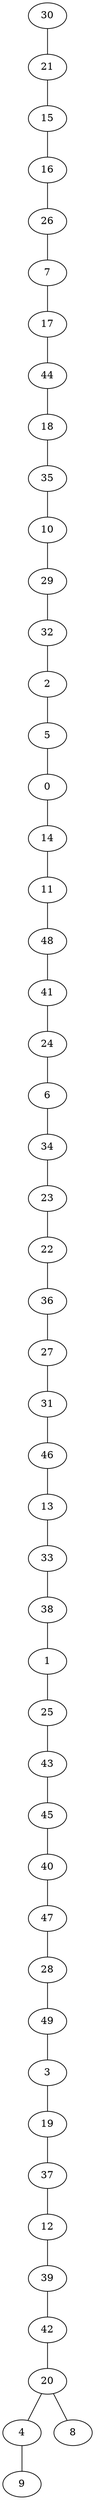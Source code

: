 graph {
  30 -- 21;
  21 -- 15;
  15 -- 16;
  16 -- 26;
  26 -- 7;
  7 -- 17;
  17 -- 44;
  44 -- 18;
  18 -- 35;
  35 -- 10;
  10 -- 29;
  29 -- 32;
  32 -- 2;
  2 -- 5;
  5 -- 0;
  0 -- 14;
  14 -- 11;
  11 -- 48;
  48 -- 41;
  41 -- 24;
  24 -- 6;
  6 -- 34;
  34 -- 23;
  23 -- 22;
  22 -- 36;
  36 -- 27;
  27 -- 31;
  31 -- 46;
  46 -- 13;
  13 -- 33;
  33 -- 38;
  38 -- 1;
  1 -- 25;
  25 -- 43;
  43 -- 45;
  45 -- 40;
  40 -- 47;
  47 -- 28;
  28 -- 49;
  49 -- 3;
  3 -- 19;
  19 -- 37;
  37 -- 12;
  12 -- 39;
  39 -- 42;
  42 -- 20;
  20 -- 4;
  4 -- 9;
  20 -- 8;
}
